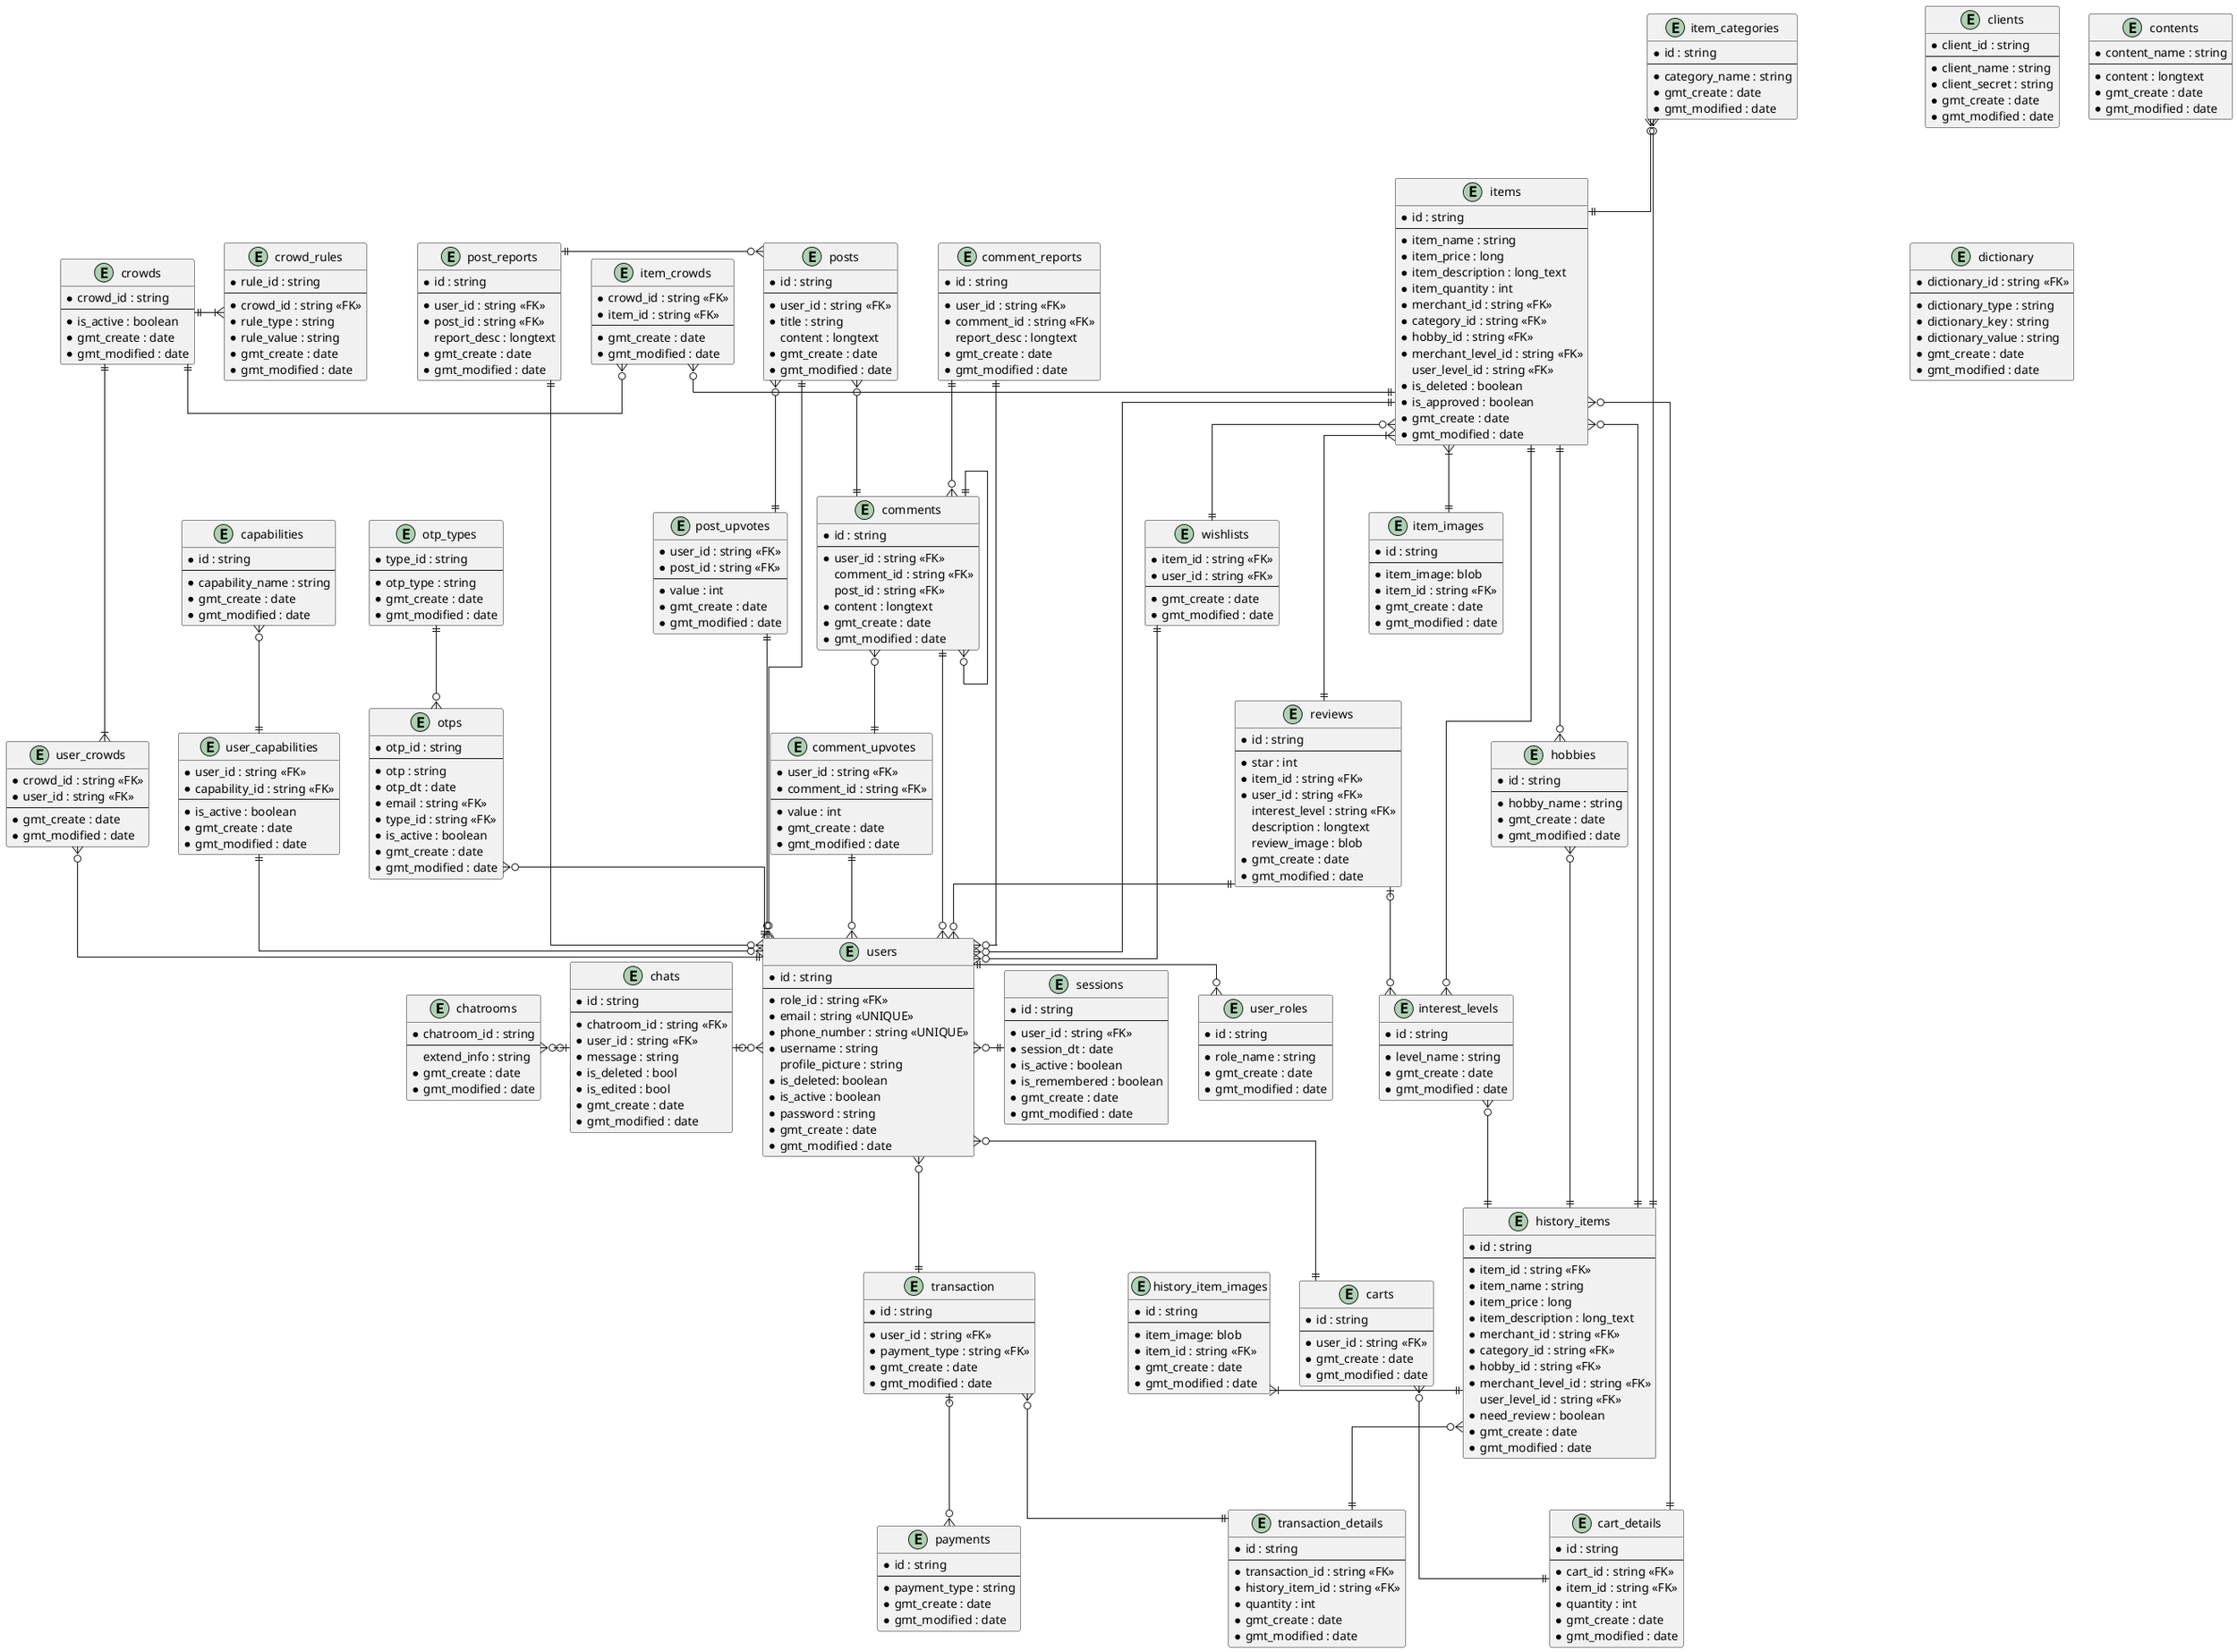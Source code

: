 @startuml ERD
skinparam linetype ortho

' left to right direction

' entity

' direct communication purposes
entity chatrooms {
    * chatroom_id : string
    --
    extend_info : string
    * gmt_create : date
    * gmt_modified : date
}

entity chats {
    * id : string
    --
    * chatroom_id : string <<FK>>
    * user_id : string <<FK>>
    * message : string
    * is_deleted : bool
    * is_edited : bool
    * gmt_create : date
    * gmt_modified : date
}

' for transaction purposes
entity interest_levels {
    * id : string
    --
    * level_name : string
    * gmt_create : date
    * gmt_modified : date
}

entity item_categories {
    * id : string
    --
    * category_name : string
    * gmt_create : date
    * gmt_modified : date
}

entity hobbies {
    * id : string
    --
    * hobby_name : string
    * gmt_create : date
    * gmt_modified : date
}

entity user_roles {
    * id : string
    --
    * role_name : string
    * gmt_create : date
    * gmt_modified : date
}

entity capabilities {
    * id : string
    --
    * capability_name : string
    * gmt_create : date
    * gmt_modified : date
}

entity user_capabilities {
    * user_id : string <<FK>>
    * capability_id : string <<FK>>
    --
    * is_active : boolean
    * gmt_create : date
    * gmt_modified : date
}

entity payments {
    * id : string
    --
    * payment_type : string
    * gmt_create : date
    * gmt_modified : date
}

entity users {
    * id : string  
    --
    * role_id : string <<FK>>
    * email : string <<UNIQUE>>
    * phone_number : string <<UNIQUE>>
    * username : string
      profile_picture : string
    * is_deleted: boolean
    * is_active : boolean
    * password : string
    * gmt_create : date
    * gmt_modified : date
}

entity items {
    * id : string 
    --
    * item_name : string
    * item_price : long
    * item_description : long_text
    * item_quantity : int
    * merchant_id : string <<FK>>
    * category_id : string <<FK>>
    * hobby_id : string <<FK>>
    * merchant_level_id : string <<FK>>
      user_level_id : string <<FK>>
    * is_deleted : boolean
    * is_approved : boolean
    * gmt_create : date
    * gmt_modified : date
}

entity item_images {
    * id : string
    --
    * item_image: blob
    * item_id : string <<FK>>
    * gmt_create : date
    * gmt_modified : date
}

entity reviews {
    * id : string
    --
    * star : int
    * item_id : string <<FK>>
    * user_id : string <<FK>>
      interest_level : string <<FK>>
      description : longtext
      review_image : blob
    * gmt_create : date
    * gmt_modified : date
}

entity history_items{
    * id : string 
    --
    * item_id : string <<FK>>
    * item_name : string
    * item_price : long
    * item_description : long_text
    * merchant_id : string <<FK>>
    * category_id : string <<FK>>
    * hobby_id : string <<FK>>
    * merchant_level_id : string <<FK>>
      user_level_id : string <<FK>>
    * need_review : boolean
    * gmt_create : date
    * gmt_modified : date
}

entity history_item_images {
    * id : string
    --
    * item_image: blob
    * item_id : string <<FK>>
    * gmt_create : date
    * gmt_modified : date
}

entity transaction {
    * id : string
    --
    * user_id : string <<FK>>
    * payment_type : string <<FK>>
    * gmt_create : date
    * gmt_modified : date
}

entity transaction_details {
    * id : string
    --
    * transaction_id : string <<FK>>
    * history_item_id : string <<FK>>
    * quantity : int
    * gmt_create : date
    * gmt_modified : date
}

entity carts {
    * id : string
    --
    * user_id : string <<FK>>
    * gmt_create : date
    * gmt_modified : date
}

entity cart_details {
    * id : string
    --
    * cart_id : string <<FK>>
    * item_id : string <<FK>>
    * quantity : int
    * gmt_create : date
    * gmt_modified : date
}

' for discussion purposes
entity posts {
    * id : string
    --
    * user_id : string <<FK>>
    * title : string
      content : longtext
    * gmt_create : date
    * gmt_modified : date
}

entity comments {
    * id : string
    --
    * user_id : string <<FK>>
      comment_id : string <<FK>>
      post_id : string <<FK>>
    * content : longtext
    * gmt_create : date
    * gmt_modified : date
}

entity comment_upvotes {
    * user_id : string <<FK>>
    * comment_id : string <<FK>>
    --
    * value : int
    * gmt_create : date
    * gmt_modified : date
}

entity post_upvotes {
    * user_id : string <<FK>>
    * post_id : string <<FK>>
    --
    * value : int
    * gmt_create : date
    * gmt_modified : date
}

entity post_reports {
    * id : string
    --
    * user_id : string <<FK>>
    * post_id : string <<FK>>
      report_desc : longtext
    * gmt_create : date
    * gmt_modified : date
}

entity comment_reports {
    * id : string
    --
    * user_id : string <<FK>>
    * comment_id : string <<FK>>
      report_desc : longtext
    * gmt_create : date
    * gmt_modified : date
}

' table for backend purpose
entity sessions{
    * id : string
    --
    * user_id : string <<FK>>
    * session_dt : date
    * is_active : boolean
    * is_remembered : boolean
    * gmt_create : date
    * gmt_modified : date
}

' entity activities {
'     * id : string
'     --
'     * activity_name : string
'     * point : int
'     * gmt_create : date
'     * gmt_modified : date
' }

' entity user_activities {
'     * id : string
'     --
'     * user_id : string <<FK>>
'     * item_id : string <<FK>>
'     * is_active : boolean
'     * gmt_create : date
'     * gmt_modified : date
' }

entity otps {
    * otp_id : string
    --
    * otp : string
    * otp_dt : date
    * email : string <<FK>>
    * type_id : string <<FK>>
    * is_active : boolean 
    * gmt_create : date
    * gmt_modified : date
}

entity otp_types {
    * type_id : string
    --
    * otp_type : string
    * gmt_create : date
    * gmt_modified : date
}

entity clients {
    * client_id : string
    --
    * client_name : string
    * client_secret : string
    * gmt_create : date
    * gmt_modified : date
}

entity contents {
    * content_name : string
    --
    * content : longtext
    * gmt_create : date
    * gmt_modified : date
}

entity wishlists {
    * item_id : string <<FK>>
    * user_id : string <<FK>>
    --
    * gmt_create : date
    * gmt_modified : date
}

entity crowds {
    * crowd_id : string
    --
    * is_active : boolean
    * gmt_create : date
    * gmt_modified : date
}

entity crowd_rules {
    * rule_id : string
    --
    * crowd_id : string <<FK>>
    * rule_type : string
    * rule_value : string
    * gmt_create : date
    * gmt_modified : date
}

entity user_crowds {
    * crowd_id : string <<FK>>
    * user_id : string <<FK>>
    --
    * gmt_create : date
    * gmt_modified : date
}

entity item_crowds {
    * crowd_id : string <<FK>>
    * item_id : string <<FK>>
    --
    * gmt_create : date
    * gmt_modified : date
}

entity dictionary {
    * dictionary_id : string <<FK>>
    --
    * dictionary_type : string
    * dictionary_key : string
    * dictionary_value : string
    * gmt_create : date
    * gmt_modified : date
}

' relation
' for transaction purposes
interest_levels }o--|| items
item_categories }o--|| items
items ||-o{ hobbies

' user_roles }o--|| users
users ||-o{ user_roles

transaction |o--o{ payments
users }o--|| transaction
transaction }o-|| transaction_details
history_items }o--|| transaction_details

' carts
users }o--|| carts
carts }o--|| cart_details
cart_details ||--o{ items

items }|--|| item_images
items }|---|| reviews
reviews |o--o{ interest_levels
items ||--o{ users
reviews ||--o{ users

' history items
' history_items ||--o{ items
' history_items ||--o{ hobbies
' history_items ||--o{ item_categories
' history_items ||--o{ interest_levels

items }o--|| history_items
hobbies }o--|| history_items
item_categories }o--|| history_items
interest_levels }o--|| history_items
history_item_images }|-|| history_items
' history_items ||-|{ history_item_images

' for discussion purposes
comments }o--|| comment_upvotes
comment_upvotes ||--o{ users
posts }o--|| post_upvotes
' post_upvotes ||--o{ posts
post_upvotes ||--o{ users

posts }o--|| comments
comments ||-o{ comments

' direct communication purposes
' users }o--o| chats
chats |o-o{ users
chatrooms }o-o| chats


' user capability
' users }o--||  user_capabilities
user_capabilities ||--o{ users
capabilities }o--|| user_capabilities

' table for backend purpose
users }o-|| sessions
' users }o-|| user_activities
' items }o-|| user_activities
' user_activities ||-o{ users
' user_activities ||-o{ items
' user_activities ||--o{ activities

' wishlist
' users }o-|| wishlists
items }o-|| wishlists
wishlists ||-o{ users
' wishlists ||-o{ items

' report
' posts }o--|| post_reports
' comments }o--|| comment_reports
comments ||-o{ users
posts ||-o{ users
comment_reports ||--o{ comments
post_reports ||-o{ posts

comment_reports ||--o{ users
post_reports ||--o{ users

otps }o--|| users
otp_types ||--o{ otps

crowds ||-|{ crowd_rules
crowds ||-|{ user_crowds
' crowds ||-|{ item_crowds
' user_crowds }o-|| crowds
item_crowds }o-|| crowds

user_crowds }o-|| users
item_crowds }o-|| items
' items ||-o{ item_crowds

@enduml
